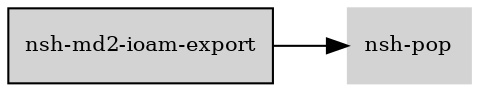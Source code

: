 digraph "nsh_md2_ioam_export_subgraph" {
  rankdir=LR;
  node [shape=box, style=filled, fontsize=10, color=lightgray, fontcolor=black, fillcolor=lightgray];
  "nsh-md2-ioam-export" [color=black, fontcolor=black, fillcolor=lightgray];
  edge [fontsize=8];
  "nsh-md2-ioam-export" -> "nsh-pop";
}

